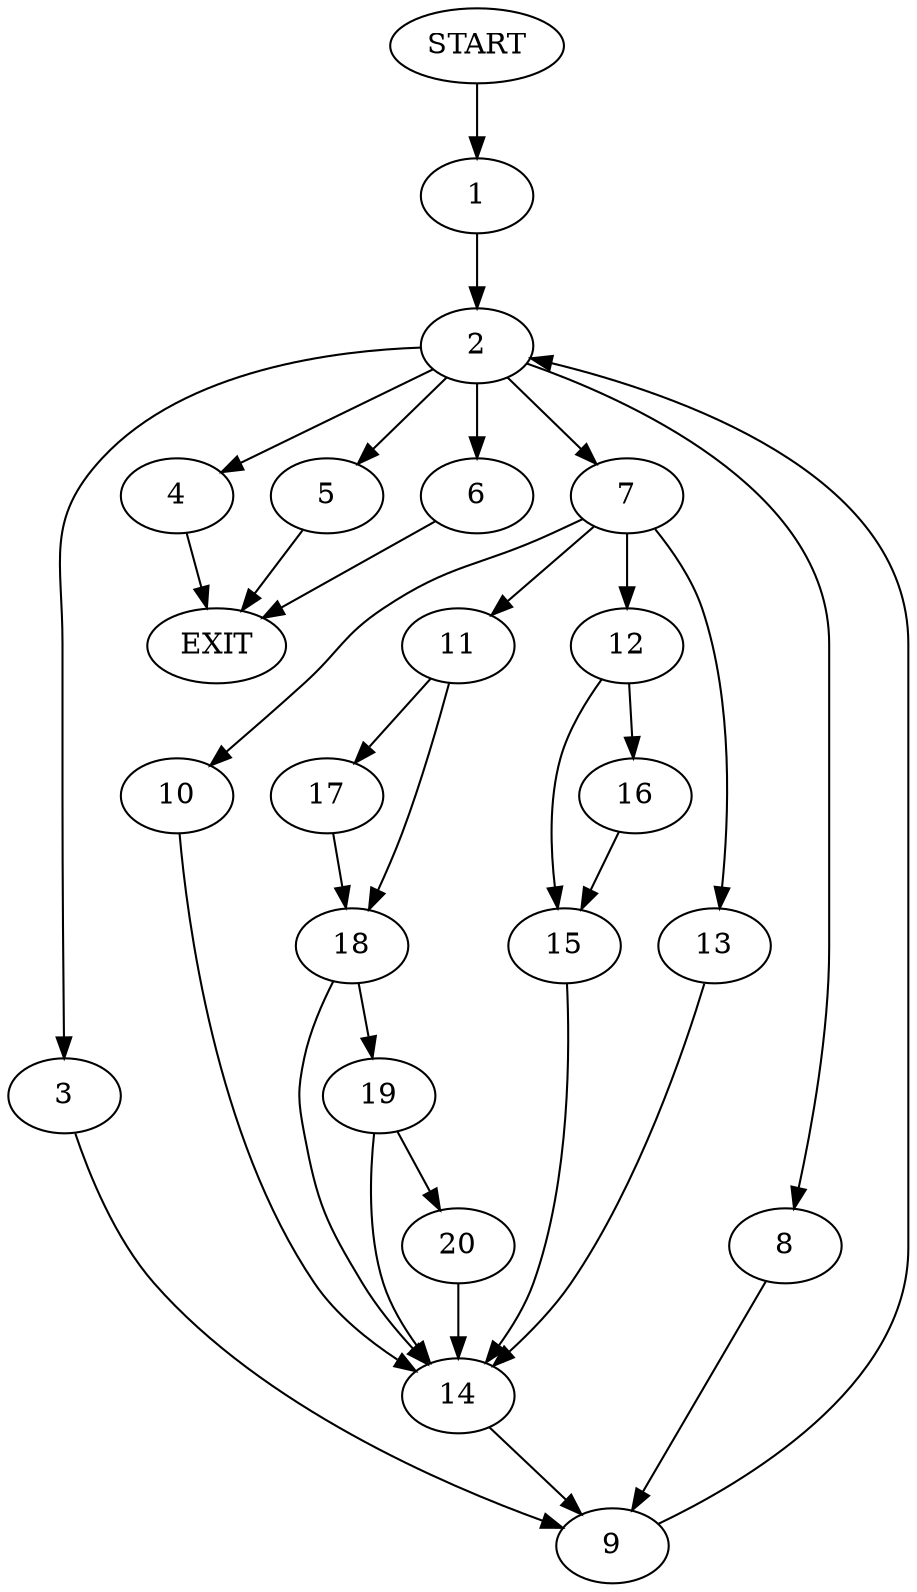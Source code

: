 digraph {
0 [label="START"]
21 [label="EXIT"]
0 -> 1
1 -> 2
2 -> 3
2 -> 4
2 -> 5
2 -> 6
2 -> 7
2 -> 8
3 -> 9
6 -> 21
7 -> 10
7 -> 11
7 -> 12
7 -> 13
4 -> 21
5 -> 21
8 -> 9
9 -> 2
13 -> 14
12 -> 15
12 -> 16
11 -> 17
11 -> 18
10 -> 14
14 -> 9
17 -> 18
18 -> 19
18 -> 14
19 -> 14
19 -> 20
20 -> 14
16 -> 15
15 -> 14
}
